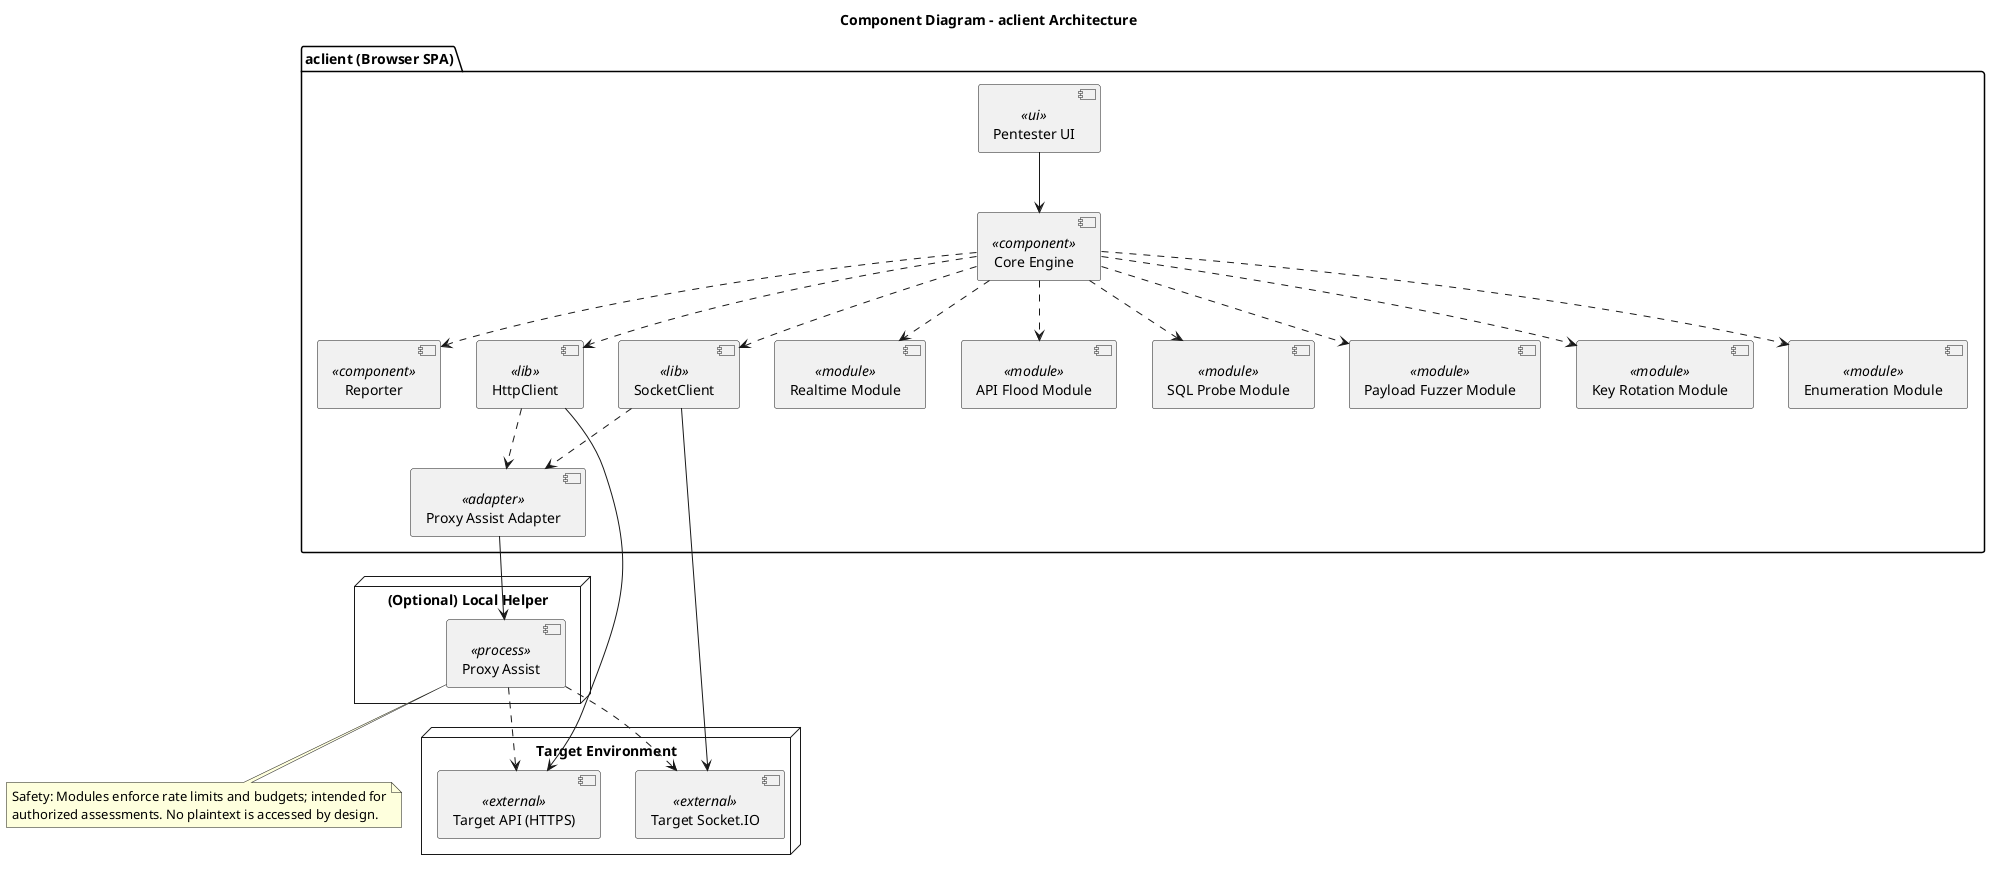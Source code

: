 @startuml aclient_component
title Component Diagram – aclient Architecture

package "aclient (Browser SPA)" {
  [Pentester UI] <<ui>>
  [Core Engine] <<component>>
  [Reporter] <<component>>
  [HttpClient] <<lib>>
  [SocketClient] <<lib>>
  [Proxy Assist Adapter] <<adapter>>

  [Realtime Module] <<module>>
  [API Flood Module] <<module>>
  [SQL Probe Module] <<module>>
  [Payload Fuzzer Module] <<module>>
  [Key Rotation Module] <<module>>
  [Enumeration Module] <<module>>
}

[Pentester UI] --> [Core Engine]
[Core Engine] ..> [Reporter]
[Core Engine] ..> [HttpClient]
[Core Engine] ..> [SocketClient]
[HttpClient] ..> [Proxy Assist Adapter]
[SocketClient] ..> [Proxy Assist Adapter]

[Core Engine] ..> [Realtime Module]
[Core Engine] ..> [API Flood Module]
[Core Engine] ..> [SQL Probe Module]
[Core Engine] ..> [Payload Fuzzer Module]
[Core Engine] ..> [Key Rotation Module]
[Core Engine] ..> [Enumeration Module]

node "Target Environment" {
  [Target API (HTTPS)] <<external>>
  [Target Socket.IO] <<external>>
}

[HttpClient] --> [Target API (HTTPS)]
[SocketClient] --> [Target Socket.IO]

node "(Optional) Local Helper" {
  [Proxy Assist] <<process>>
}

[Proxy Assist Adapter] --> [Proxy Assist]
[Proxy Assist] ..> [Target API (HTTPS)]
[Proxy Assist] ..> [Target Socket.IO]

note bottom
 Safety: Modules enforce rate limits and budgets; intended for
 authorized assessments. No plaintext is accessed by design.
end note

@enduml
